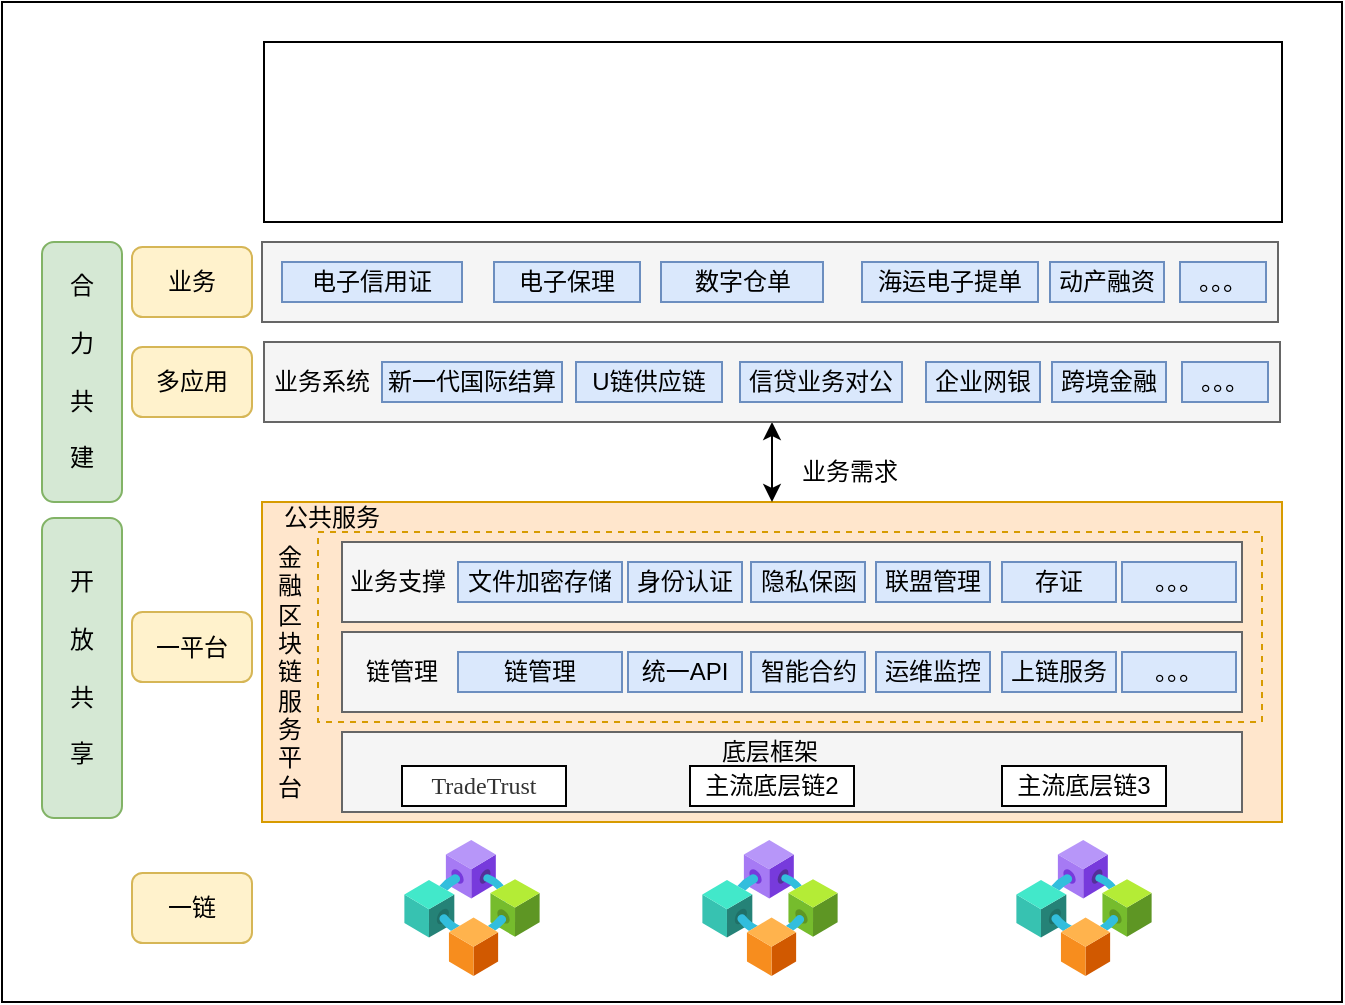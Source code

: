 <mxfile version="24.7.6">
  <diagram name="第 1 页" id="HVEd149PK0xNTbG2jpzg">
    <mxGraphModel dx="954" dy="496" grid="1" gridSize="10" guides="1" tooltips="1" connect="1" arrows="1" fold="1" page="1" pageScale="1" pageWidth="827" pageHeight="1169" math="0" shadow="0">
      <root>
        <mxCell id="0" />
        <mxCell id="1" parent="0" />
        <mxCell id="_ynqaItv0I7GKupnkFLt-1" value="" style="rounded=0;whiteSpace=wrap;html=1;" parent="1" vertex="1">
          <mxGeometry x="30" y="20" width="670" height="500" as="geometry" />
        </mxCell>
        <mxCell id="_ynqaItv0I7GKupnkFLt-2" value="开&lt;div&gt;&lt;br&gt;&lt;/div&gt;&lt;div&gt;放&lt;div&gt;&lt;br&gt;&lt;/div&gt;&lt;div&gt;共&lt;/div&gt;&lt;div&gt;&lt;br&gt;&lt;/div&gt;&lt;div&gt;享&lt;/div&gt;&lt;/div&gt;" style="rounded=1;whiteSpace=wrap;html=1;fillColor=#d5e8d4;strokeColor=#82b366;" parent="1" vertex="1">
          <mxGeometry x="50" y="278" width="40" height="150" as="geometry" />
        </mxCell>
        <mxCell id="_ynqaItv0I7GKupnkFLt-3" value="合&lt;div&gt;&lt;br&gt;&lt;/div&gt;&lt;div&gt;力&lt;div&gt;&lt;br&gt;&lt;/div&gt;&lt;div&gt;共&lt;/div&gt;&lt;div&gt;&lt;br&gt;&lt;/div&gt;&lt;div&gt;建&lt;/div&gt;&lt;/div&gt;" style="rounded=1;whiteSpace=wrap;html=1;fillColor=#d5e8d4;strokeColor=#82b366;" parent="1" vertex="1">
          <mxGeometry x="50" y="140" width="40" height="130" as="geometry" />
        </mxCell>
        <mxCell id="_ynqaItv0I7GKupnkFLt-4" value="" style="rounded=0;whiteSpace=wrap;html=1;fillColor=#ffe6cc;strokeColor=#d79b00;" parent="1" vertex="1">
          <mxGeometry x="160" y="270" width="510" height="160" as="geometry" />
        </mxCell>
        <mxCell id="_ynqaItv0I7GKupnkFLt-5" value="一平台" style="rounded=1;whiteSpace=wrap;html=1;fillColor=#fff2cc;strokeColor=#d6b656;" parent="1" vertex="1">
          <mxGeometry x="95" y="325" width="60" height="35" as="geometry" />
        </mxCell>
        <mxCell id="_ynqaItv0I7GKupnkFLt-6" value="金&lt;div&gt;融&lt;/div&gt;&lt;div&gt;区&lt;/div&gt;&lt;div&gt;块&lt;/div&gt;&lt;div&gt;链&lt;/div&gt;&lt;div&gt;服&lt;/div&gt;&lt;div&gt;务&lt;/div&gt;&lt;div&gt;平&lt;/div&gt;&lt;div&gt;台&lt;/div&gt;" style="text;html=1;align=center;verticalAlign=middle;whiteSpace=wrap;rounded=0;" parent="1" vertex="1">
          <mxGeometry x="160" y="285" width="28" height="140" as="geometry" />
        </mxCell>
        <mxCell id="_ynqaItv0I7GKupnkFLt-7" value="" style="rounded=0;whiteSpace=wrap;html=1;dashed=1;fillColor=#ffe6cc;strokeColor=#d79b00;" parent="1" vertex="1">
          <mxGeometry x="188" y="285" width="472" height="95" as="geometry" />
        </mxCell>
        <mxCell id="_ynqaItv0I7GKupnkFLt-8" value="" style="rounded=0;whiteSpace=wrap;html=1;fillColor=#f5f5f5;fontColor=#333333;strokeColor=#666666;" parent="1" vertex="1">
          <mxGeometry x="200" y="290" width="450" height="40" as="geometry" />
        </mxCell>
        <mxCell id="_ynqaItv0I7GKupnkFLt-9" value="" style="rounded=0;whiteSpace=wrap;html=1;fillColor=#f5f5f5;fontColor=#333333;strokeColor=#666666;" parent="1" vertex="1">
          <mxGeometry x="200" y="335" width="450" height="40" as="geometry" />
        </mxCell>
        <mxCell id="_ynqaItv0I7GKupnkFLt-10" value="文件加密存储" style="rounded=0;whiteSpace=wrap;html=1;fillColor=#dae8fc;strokeColor=#6c8ebf;" parent="1" vertex="1">
          <mxGeometry x="258" y="300" width="82" height="20" as="geometry" />
        </mxCell>
        <mxCell id="_ynqaItv0I7GKupnkFLt-11" value="业务支撑" style="text;html=1;align=center;verticalAlign=middle;whiteSpace=wrap;rounded=0;" parent="1" vertex="1">
          <mxGeometry x="198" y="295" width="60" height="30" as="geometry" />
        </mxCell>
        <mxCell id="-gDNM5G--wo878solXUZ-1" value="身份认证" style="rounded=0;whiteSpace=wrap;html=1;fillColor=#dae8fc;strokeColor=#6c8ebf;" vertex="1" parent="1">
          <mxGeometry x="343" y="300" width="57" height="20" as="geometry" />
        </mxCell>
        <mxCell id="-gDNM5G--wo878solXUZ-2" value="隐私保函" style="rounded=0;whiteSpace=wrap;html=1;fillColor=#dae8fc;strokeColor=#6c8ebf;" vertex="1" parent="1">
          <mxGeometry x="404.5" y="300" width="57" height="20" as="geometry" />
        </mxCell>
        <mxCell id="-gDNM5G--wo878solXUZ-3" value="联盟管理" style="rounded=0;whiteSpace=wrap;html=1;fillColor=#dae8fc;strokeColor=#6c8ebf;" vertex="1" parent="1">
          <mxGeometry x="467" y="300" width="57" height="20" as="geometry" />
        </mxCell>
        <mxCell id="-gDNM5G--wo878solXUZ-4" value="存证" style="rounded=0;whiteSpace=wrap;html=1;fillColor=#dae8fc;strokeColor=#6c8ebf;" vertex="1" parent="1">
          <mxGeometry x="530" y="300" width="57" height="20" as="geometry" />
        </mxCell>
        <mxCell id="-gDNM5G--wo878solXUZ-5" value="。。。" style="rounded=0;whiteSpace=wrap;html=1;fillColor=#dae8fc;strokeColor=#6c8ebf;" vertex="1" parent="1">
          <mxGeometry x="590" y="300" width="57" height="20" as="geometry" />
        </mxCell>
        <mxCell id="-gDNM5G--wo878solXUZ-8" value="链管理" style="rounded=0;whiteSpace=wrap;html=1;fillColor=#dae8fc;strokeColor=#6c8ebf;" vertex="1" parent="1">
          <mxGeometry x="258" y="345" width="82" height="20" as="geometry" />
        </mxCell>
        <mxCell id="-gDNM5G--wo878solXUZ-9" value="统一API" style="rounded=0;whiteSpace=wrap;html=1;fillColor=#dae8fc;strokeColor=#6c8ebf;" vertex="1" parent="1">
          <mxGeometry x="343" y="345" width="57" height="20" as="geometry" />
        </mxCell>
        <mxCell id="-gDNM5G--wo878solXUZ-10" value="智能合约" style="rounded=0;whiteSpace=wrap;html=1;fillColor=#dae8fc;strokeColor=#6c8ebf;" vertex="1" parent="1">
          <mxGeometry x="404.5" y="345" width="57" height="20" as="geometry" />
        </mxCell>
        <mxCell id="-gDNM5G--wo878solXUZ-11" value="运维监控" style="rounded=0;whiteSpace=wrap;html=1;fillColor=#dae8fc;strokeColor=#6c8ebf;" vertex="1" parent="1">
          <mxGeometry x="467" y="345" width="57" height="20" as="geometry" />
        </mxCell>
        <mxCell id="-gDNM5G--wo878solXUZ-12" value="上链服务" style="rounded=0;whiteSpace=wrap;html=1;fillColor=#dae8fc;strokeColor=#6c8ebf;" vertex="1" parent="1">
          <mxGeometry x="530" y="345" width="57" height="20" as="geometry" />
        </mxCell>
        <mxCell id="-gDNM5G--wo878solXUZ-13" value="。。。" style="rounded=0;whiteSpace=wrap;html=1;fillColor=#dae8fc;strokeColor=#6c8ebf;" vertex="1" parent="1">
          <mxGeometry x="590" y="345" width="57" height="20" as="geometry" />
        </mxCell>
        <mxCell id="-gDNM5G--wo878solXUZ-14" value="链管理" style="text;html=1;align=center;verticalAlign=middle;whiteSpace=wrap;rounded=0;" vertex="1" parent="1">
          <mxGeometry x="200" y="340" width="60" height="30" as="geometry" />
        </mxCell>
        <mxCell id="-gDNM5G--wo878solXUZ-15" value="" style="rounded=0;whiteSpace=wrap;html=1;fillColor=#f5f5f5;fontColor=#333333;strokeColor=#666666;" vertex="1" parent="1">
          <mxGeometry x="200" y="385" width="450" height="40" as="geometry" />
        </mxCell>
        <mxCell id="-gDNM5G--wo878solXUZ-16" value="底层框架" style="text;html=1;align=center;verticalAlign=middle;whiteSpace=wrap;rounded=0;" vertex="1" parent="1">
          <mxGeometry x="384" y="380" width="60" height="30" as="geometry" />
        </mxCell>
        <mxCell id="-gDNM5G--wo878solXUZ-17" value="&lt;span style=&quot;color: rgb(51, 51, 51); font-family: 宋体; text-align: justify; text-indent: 32px;&quot;&gt;&lt;font style=&quot;font-size: 12px;&quot;&gt;TradeTrust&lt;/font&gt;&lt;/span&gt;" style="rounded=0;whiteSpace=wrap;html=1;" vertex="1" parent="1">
          <mxGeometry x="230" y="402" width="82" height="20" as="geometry" />
        </mxCell>
        <mxCell id="-gDNM5G--wo878solXUZ-18" value="主流底层链2" style="rounded=0;whiteSpace=wrap;html=1;" vertex="1" parent="1">
          <mxGeometry x="374" y="402" width="82" height="20" as="geometry" />
        </mxCell>
        <mxCell id="-gDNM5G--wo878solXUZ-19" value="主流底层链3" style="rounded=0;whiteSpace=wrap;html=1;" vertex="1" parent="1">
          <mxGeometry x="530" y="402" width="82" height="20" as="geometry" />
        </mxCell>
        <mxCell id="-gDNM5G--wo878solXUZ-81" value="公共服务" style="text;html=1;align=center;verticalAlign=middle;whiteSpace=wrap;rounded=0;" vertex="1" parent="1">
          <mxGeometry x="165" y="263" width="60" height="30" as="geometry" />
        </mxCell>
        <mxCell id="-gDNM5G--wo878solXUZ-85" value="" style="endArrow=classic;startArrow=classic;html=1;rounded=0;exitX=0.5;exitY=0;exitDx=0;exitDy=0;entryX=0.5;entryY=1;entryDx=0;entryDy=0;" edge="1" parent="1" source="_ynqaItv0I7GKupnkFLt-4" target="-gDNM5G--wo878solXUZ-88">
          <mxGeometry width="50" height="50" relative="1" as="geometry">
            <mxPoint x="350" y="287" as="sourcePoint" />
            <mxPoint x="414" y="236" as="targetPoint" />
          </mxGeometry>
        </mxCell>
        <mxCell id="-gDNM5G--wo878solXUZ-86" value="业务需求" style="text;html=1;align=center;verticalAlign=middle;whiteSpace=wrap;rounded=0;" vertex="1" parent="1">
          <mxGeometry x="423.5" y="240" width="60" height="30" as="geometry" />
        </mxCell>
        <mxCell id="-gDNM5G--wo878solXUZ-88" value="" style="rounded=0;whiteSpace=wrap;html=1;fillColor=#f5f5f5;fontColor=#333333;strokeColor=#666666;" vertex="1" parent="1">
          <mxGeometry x="161" y="190" width="508" height="40" as="geometry" />
        </mxCell>
        <mxCell id="-gDNM5G--wo878solXUZ-89" value="新一代国际结算" style="rounded=0;whiteSpace=wrap;html=1;fillColor=#dae8fc;strokeColor=#6c8ebf;" vertex="1" parent="1">
          <mxGeometry x="220" y="200" width="90" height="20" as="geometry" />
        </mxCell>
        <mxCell id="-gDNM5G--wo878solXUZ-90" value="业务系统" style="text;html=1;align=center;verticalAlign=middle;whiteSpace=wrap;rounded=0;" vertex="1" parent="1">
          <mxGeometry x="160" y="195" width="60" height="30" as="geometry" />
        </mxCell>
        <mxCell id="-gDNM5G--wo878solXUZ-92" value="U链供应链" style="rounded=0;whiteSpace=wrap;html=1;fillColor=#dae8fc;strokeColor=#6c8ebf;" vertex="1" parent="1">
          <mxGeometry x="317" y="200" width="73" height="20" as="geometry" />
        </mxCell>
        <mxCell id="-gDNM5G--wo878solXUZ-93" value="信贷业务对公" style="rounded=0;whiteSpace=wrap;html=1;fillColor=#dae8fc;strokeColor=#6c8ebf;" vertex="1" parent="1">
          <mxGeometry x="399" y="200" width="81" height="20" as="geometry" />
        </mxCell>
        <mxCell id="-gDNM5G--wo878solXUZ-94" value="企业网银" style="rounded=0;whiteSpace=wrap;html=1;fillColor=#dae8fc;strokeColor=#6c8ebf;" vertex="1" parent="1">
          <mxGeometry x="492" y="200" width="57" height="20" as="geometry" />
        </mxCell>
        <mxCell id="-gDNM5G--wo878solXUZ-95" value="。。。" style="rounded=0;whiteSpace=wrap;html=1;fillColor=#dae8fc;strokeColor=#6c8ebf;" vertex="1" parent="1">
          <mxGeometry x="620" y="200" width="43" height="20" as="geometry" />
        </mxCell>
        <mxCell id="-gDNM5G--wo878solXUZ-96" value="跨境金融" style="rounded=0;whiteSpace=wrap;html=1;fillColor=#dae8fc;strokeColor=#6c8ebf;" vertex="1" parent="1">
          <mxGeometry x="555" y="200" width="57" height="20" as="geometry" />
        </mxCell>
        <mxCell id="-gDNM5G--wo878solXUZ-97" value="" style="rounded=0;whiteSpace=wrap;html=1;fillColor=#f5f5f5;fontColor=#333333;strokeColor=#666666;" vertex="1" parent="1">
          <mxGeometry x="160" y="140" width="508" height="40" as="geometry" />
        </mxCell>
        <mxCell id="-gDNM5G--wo878solXUZ-98" value="电子信用证" style="rounded=0;whiteSpace=wrap;html=1;fillColor=#dae8fc;strokeColor=#6c8ebf;" vertex="1" parent="1">
          <mxGeometry x="170" y="150" width="90" height="20" as="geometry" />
        </mxCell>
        <mxCell id="-gDNM5G--wo878solXUZ-100" value="电子保理" style="rounded=0;whiteSpace=wrap;html=1;fillColor=#dae8fc;strokeColor=#6c8ebf;" vertex="1" parent="1">
          <mxGeometry x="276" y="150" width="73" height="20" as="geometry" />
        </mxCell>
        <mxCell id="-gDNM5G--wo878solXUZ-101" value="数字仓单" style="rounded=0;whiteSpace=wrap;html=1;fillColor=#dae8fc;strokeColor=#6c8ebf;" vertex="1" parent="1">
          <mxGeometry x="359.5" y="150" width="81" height="20" as="geometry" />
        </mxCell>
        <mxCell id="-gDNM5G--wo878solXUZ-102" value="海运电子提单" style="rounded=0;whiteSpace=wrap;html=1;fillColor=#dae8fc;strokeColor=#6c8ebf;" vertex="1" parent="1">
          <mxGeometry x="460" y="150" width="88" height="20" as="geometry" />
        </mxCell>
        <mxCell id="-gDNM5G--wo878solXUZ-103" value="。。。" style="rounded=0;whiteSpace=wrap;html=1;fillColor=#dae8fc;strokeColor=#6c8ebf;" vertex="1" parent="1">
          <mxGeometry x="619" y="150" width="43" height="20" as="geometry" />
        </mxCell>
        <mxCell id="-gDNM5G--wo878solXUZ-104" value="动产融资" style="rounded=0;whiteSpace=wrap;html=1;fillColor=#dae8fc;strokeColor=#6c8ebf;" vertex="1" parent="1">
          <mxGeometry x="554" y="150" width="57" height="20" as="geometry" />
        </mxCell>
        <mxCell id="-gDNM5G--wo878solXUZ-105" value="一链" style="rounded=1;whiteSpace=wrap;html=1;fillColor=#fff2cc;strokeColor=#d6b656;" vertex="1" parent="1">
          <mxGeometry x="95" y="455.5" width="60" height="35" as="geometry" />
        </mxCell>
        <mxCell id="-gDNM5G--wo878solXUZ-106" value="多应用" style="rounded=1;whiteSpace=wrap;html=1;fillColor=#fff2cc;strokeColor=#d6b656;" vertex="1" parent="1">
          <mxGeometry x="95" y="192.5" width="60" height="35" as="geometry" />
        </mxCell>
        <mxCell id="-gDNM5G--wo878solXUZ-108" value="业务" style="rounded=1;whiteSpace=wrap;html=1;fillColor=#fff2cc;strokeColor=#d6b656;" vertex="1" parent="1">
          <mxGeometry x="95" y="142.5" width="60" height="35" as="geometry" />
        </mxCell>
        <mxCell id="-gDNM5G--wo878solXUZ-110" value="" style="rounded=0;whiteSpace=wrap;html=1;" vertex="1" parent="1">
          <mxGeometry x="161" y="40" width="509" height="90" as="geometry" />
        </mxCell>
        <mxCell id="-gDNM5G--wo878solXUZ-111" value="" style="image;aspect=fixed;html=1;points=[];align=center;fontSize=12;image=img/lib/azure2/blockchain/Consortium.svg;" vertex="1" parent="1">
          <mxGeometry x="231" y="439" width="68" height="68" as="geometry" />
        </mxCell>
        <mxCell id="-gDNM5G--wo878solXUZ-112" value="" style="image;aspect=fixed;html=1;points=[];align=center;fontSize=12;image=img/lib/azure2/blockchain/Consortium.svg;" vertex="1" parent="1">
          <mxGeometry x="537" y="439" width="68" height="68" as="geometry" />
        </mxCell>
        <mxCell id="-gDNM5G--wo878solXUZ-113" value="" style="image;aspect=fixed;html=1;points=[];align=center;fontSize=12;image=img/lib/azure2/blockchain/Consortium.svg;" vertex="1" parent="1">
          <mxGeometry x="380" y="439" width="68" height="68" as="geometry" />
        </mxCell>
      </root>
    </mxGraphModel>
  </diagram>
</mxfile>
